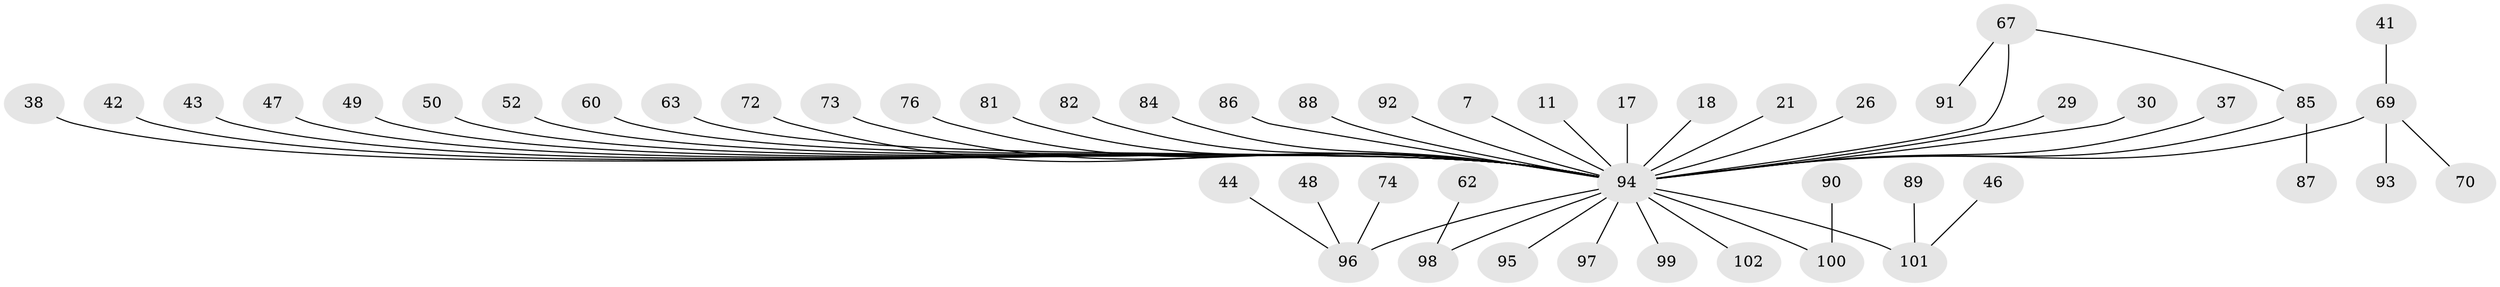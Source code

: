 // original degree distribution, {33: 0.00980392156862745, 14: 0.00980392156862745, 13: 0.00980392156862745, 5: 0.06862745098039216, 3: 0.13725490196078433, 12: 0.00980392156862745, 1: 0.5098039215686274, 2: 0.19607843137254902, 7: 0.00980392156862745, 8: 0.00980392156862745, 4: 0.00980392156862745, 6: 0.0196078431372549}
// Generated by graph-tools (version 1.1) at 2025/47/03/09/25 04:47:02]
// undirected, 51 vertices, 51 edges
graph export_dot {
graph [start="1"]
  node [color=gray90,style=filled];
  7;
  11;
  17;
  18;
  21;
  26;
  29;
  30;
  37;
  38 [super="+13"];
  41;
  42;
  43;
  44;
  46;
  47;
  48;
  49;
  50;
  52;
  60;
  62;
  63 [super="+57"];
  67 [super="+5"];
  69 [super="+68+55+66+35"];
  70;
  72;
  73;
  74;
  76;
  81;
  82;
  84;
  85 [super="+39+71+79"];
  86;
  87;
  88;
  89;
  90;
  91;
  92;
  93;
  94 [super="+64+83"];
  95;
  96 [super="+31+28"];
  97 [super="+54"];
  98 [super="+36+59"];
  99;
  100 [super="+24+58+75+77"];
  101 [super="+78+34+65+51+80+56"];
  102;
  7 -- 94;
  11 -- 94;
  17 -- 94;
  18 -- 94;
  21 -- 94;
  26 -- 94;
  29 -- 94;
  30 -- 94 [weight=2];
  37 -- 94;
  38 -- 94;
  41 -- 69;
  42 -- 94;
  43 -- 94;
  44 -- 96;
  46 -- 101;
  47 -- 94;
  48 -- 96;
  49 -- 94 [weight=2];
  50 -- 94;
  52 -- 94;
  60 -- 94;
  62 -- 98;
  63 -- 94;
  67 -- 85 [weight=2];
  67 -- 91;
  67 -- 94 [weight=3];
  69 -- 93;
  69 -- 70;
  69 -- 94 [weight=10];
  72 -- 94;
  73 -- 94;
  74 -- 96;
  76 -- 94;
  81 -- 94;
  82 -- 94;
  84 -- 94;
  85 -- 87;
  85 -- 94;
  86 -- 94;
  88 -- 94;
  89 -- 101;
  90 -- 100;
  92 -- 94;
  94 -- 96 [weight=8];
  94 -- 101 [weight=8];
  94 -- 95;
  94 -- 97;
  94 -- 98 [weight=2];
  94 -- 99;
  94 -- 102;
  94 -- 100 [weight=2];
}
